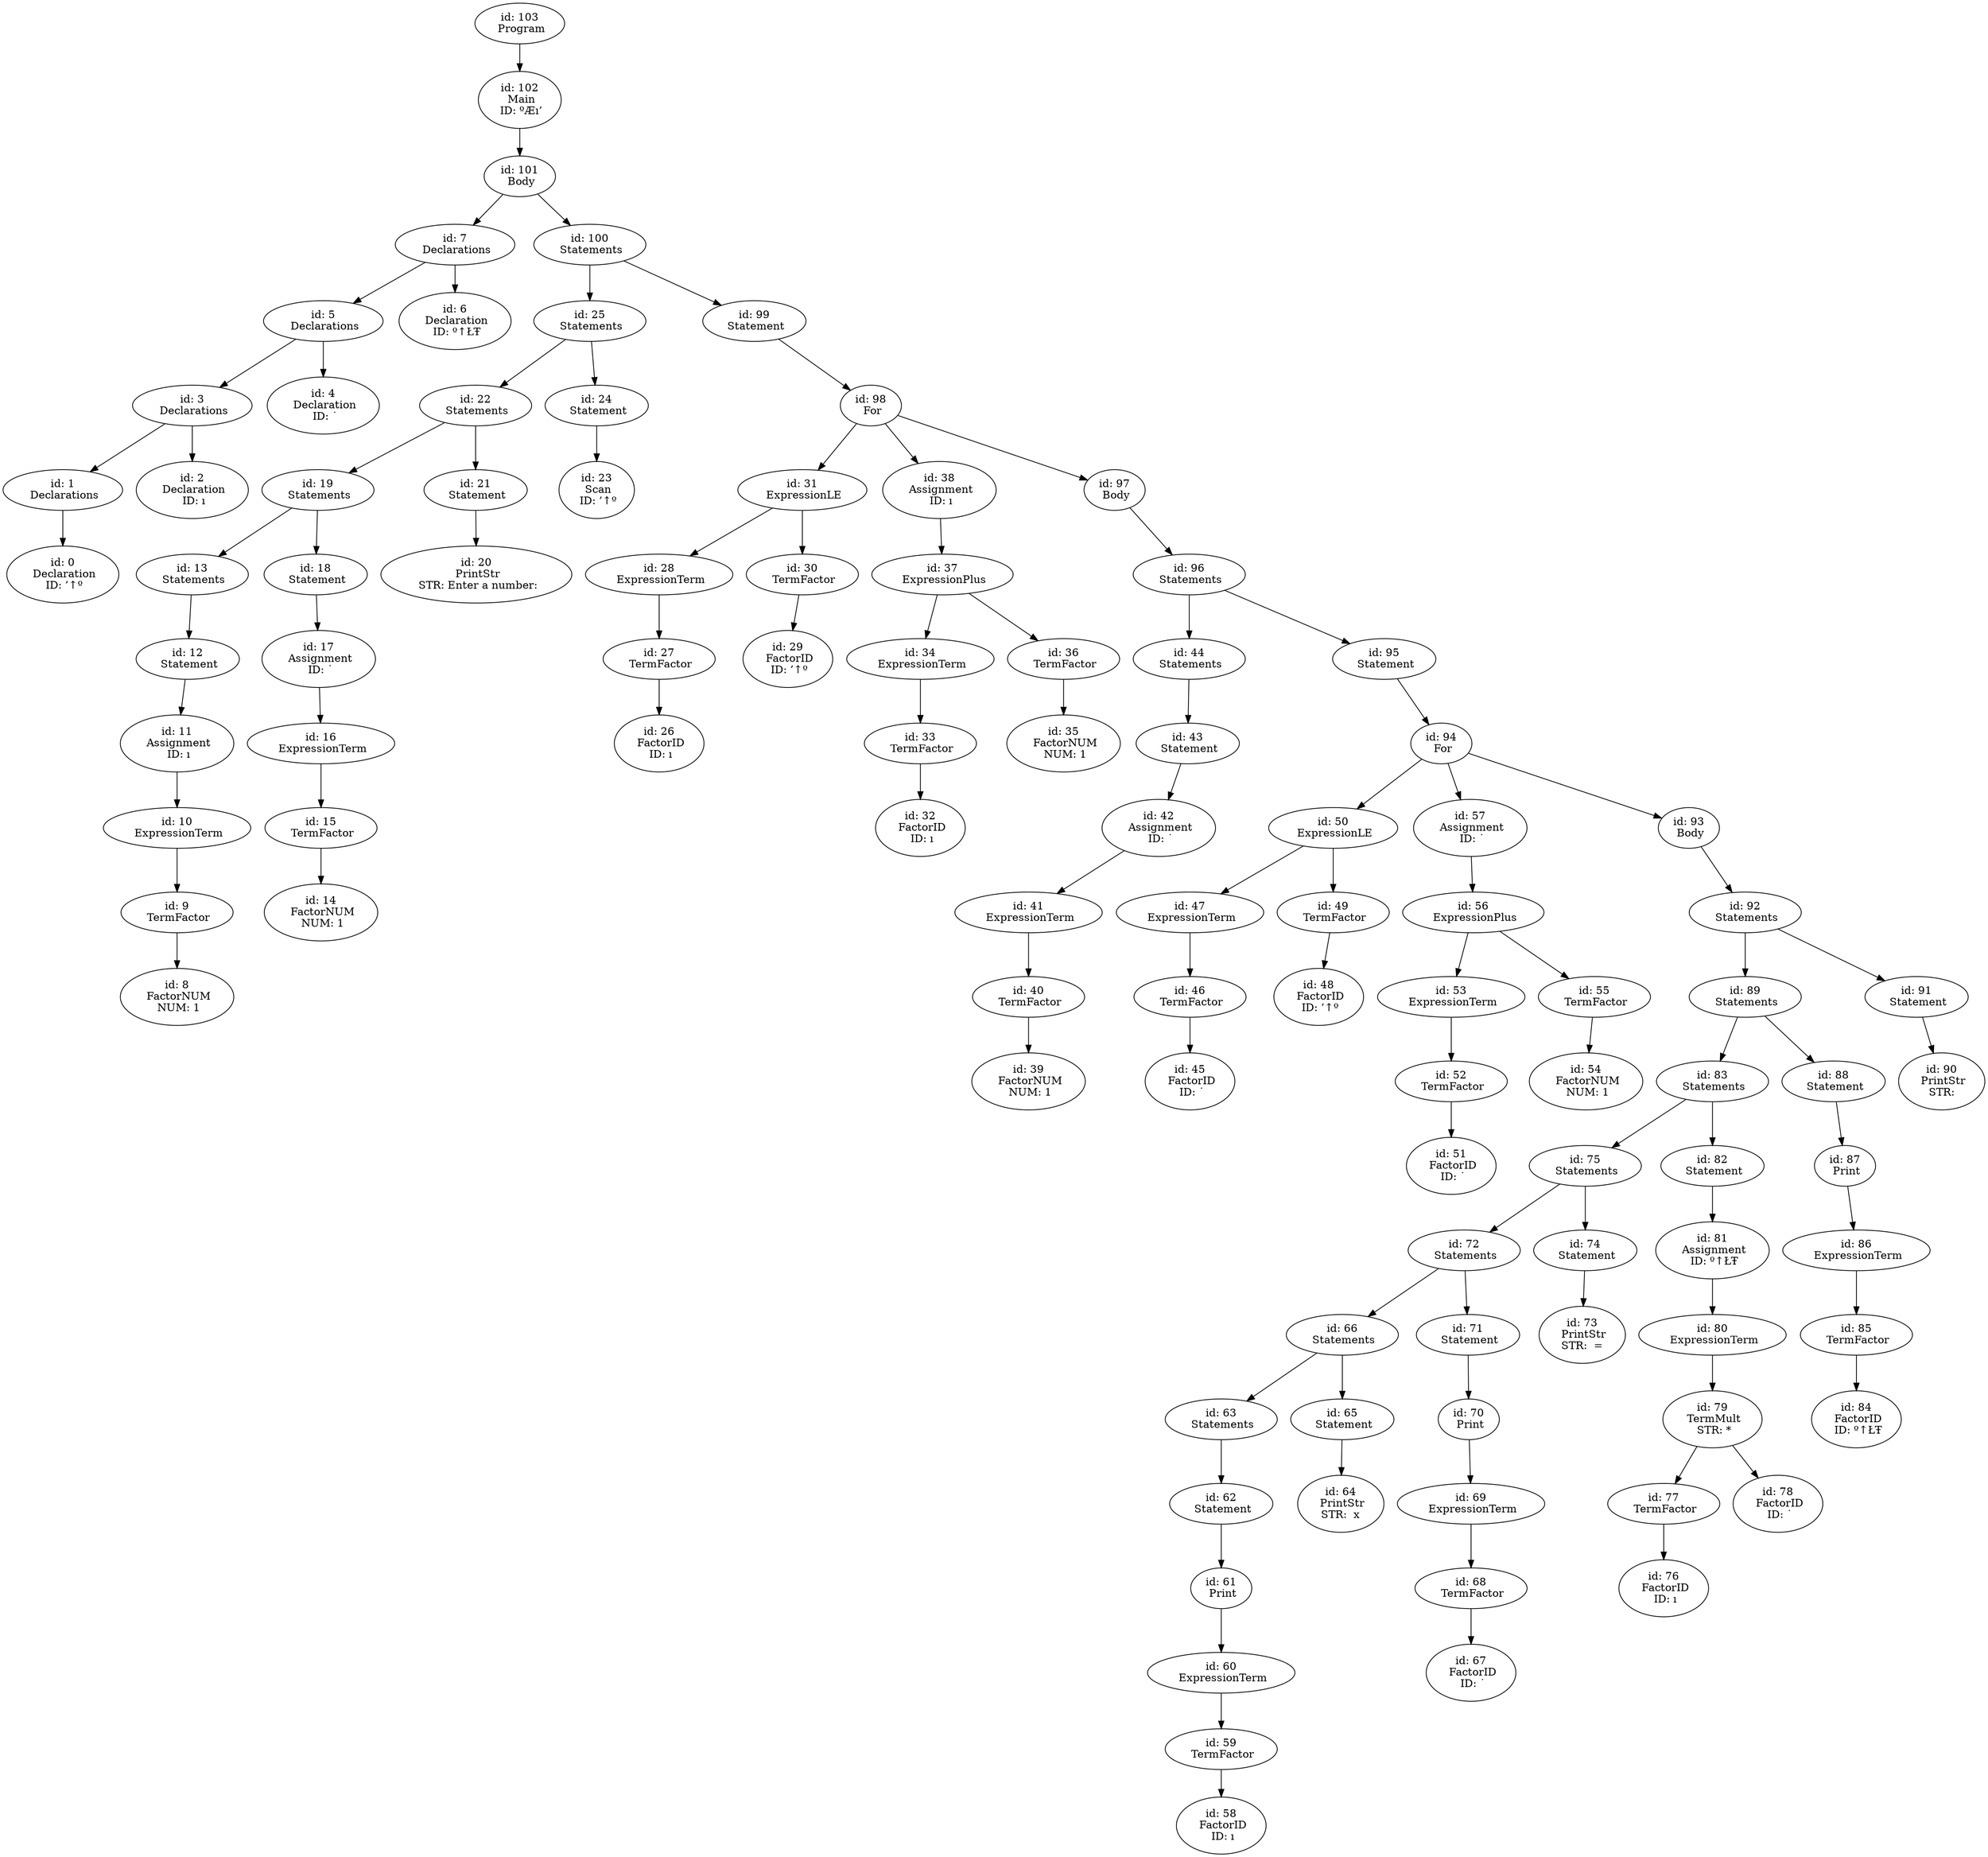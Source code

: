 digraph ast {
n103 [label="id: 103
 Program"];
n103 -> n102;
n102 [label="id: 102
 Main
 ID: ºÆı’"];
n102 -> n101;
n101 [label="id: 101
 Body"];
n101 -> n7;
n7 [label="id: 7
 Declarations"];
n7 -> n5;
n5 [label="id: 5
 Declarations"];
n5 -> n3;
n3 [label="id: 3
 Declarations"];
n3 -> n1;
n1 [label="id: 1
 Declarations"];
n1 -> n0;
n0 [label="id: 0
 Declaration
 ID: ’↑º"];
n3 -> n2;
n2 [label="id: 2
 Declaration
 ID: ı"];
n5 -> n4;
n4 [label="id: 4
 Declaration
 ID: ˙"];
n7 -> n6;
n6 [label="id: 6
 Declaration
 ID: º↑ŁŦ"];
n101 -> n100;
n100 [label="id: 100
 Statements"];
n100 -> n25;
n25 [label="id: 25
 Statements"];
n25 -> n22;
n22 [label="id: 22
 Statements"];
n22 -> n19;
n19 [label="id: 19
 Statements"];
n19 -> n13;
n13 [label="id: 13
 Statements"];
n13 -> n12;
n12 [label="id: 12
 Statement"];
n12 -> n11;
n11 [label="id: 11
 Assignment
 ID: ı"];
n11 -> n10;
n10 [label="id: 10
 ExpressionTerm"];
n10 -> n9;
n9 [label="id: 9
 TermFactor"];
n9 -> n8;
n8 [label="id: 8
 FactorNUM
 NUM: 1"];
n19 -> n18;
n18 [label="id: 18
 Statement"];
n18 -> n17;
n17 [label="id: 17
 Assignment
 ID: ˙"];
n17 -> n16;
n16 [label="id: 16
 ExpressionTerm"];
n16 -> n15;
n15 [label="id: 15
 TermFactor"];
n15 -> n14;
n14 [label="id: 14
 FactorNUM
 NUM: 1"];
n22 -> n21;
n21 [label="id: 21
 Statement"];
n21 -> n20;
n20 [label="id: 20
 PrintStr
 STR: Enter a number:
"];
n25 -> n24;
n24 [label="id: 24
 Statement"];
n24 -> n23;
n23 [label="id: 23
 Scan
 ID: ’↑º"];
n100 -> n99;
n99 [label="id: 99
 Statement"];
n99 -> n98;
n98 [label="id: 98
 For"];
n98 -> n31;
n31 [label="id: 31
 ExpressionLE"];
n31 -> n28;
n28 [label="id: 28
 ExpressionTerm"];
n28 -> n27;
n27 [label="id: 27
 TermFactor"];
n27 -> n26;
n26 [label="id: 26
 FactorID
 ID: ı"];
n31 -> n30;
n30 [label="id: 30
 TermFactor"];
n30 -> n29;
n29 [label="id: 29
 FactorID
 ID: ’↑º"];
n98 -> n38;
n38 [label="id: 38
 Assignment
 ID: ı"];
n38 -> n37;
n37 [label="id: 37
 ExpressionPlus"];
n37 -> n34;
n34 [label="id: 34
 ExpressionTerm"];
n34 -> n33;
n33 [label="id: 33
 TermFactor"];
n33 -> n32;
n32 [label="id: 32
 FactorID
 ID: ı"];
n37 -> n36;
n36 [label="id: 36
 TermFactor"];
n36 -> n35;
n35 [label="id: 35
 FactorNUM
 NUM: 1"];
n98 -> n97;
n97 [label="id: 97
 Body"];
n97 -> n96;
n96 [label="id: 96
 Statements"];
n96 -> n44;
n44 [label="id: 44
 Statements"];
n44 -> n43;
n43 [label="id: 43
 Statement"];
n43 -> n42;
n42 [label="id: 42
 Assignment
 ID: ˙"];
n42 -> n41;
n41 [label="id: 41
 ExpressionTerm"];
n41 -> n40;
n40 [label="id: 40
 TermFactor"];
n40 -> n39;
n39 [label="id: 39
 FactorNUM
 NUM: 1"];
n96 -> n95;
n95 [label="id: 95
 Statement"];
n95 -> n94;
n94 [label="id: 94
 For"];
n94 -> n50;
n50 [label="id: 50
 ExpressionLE"];
n50 -> n47;
n47 [label="id: 47
 ExpressionTerm"];
n47 -> n46;
n46 [label="id: 46
 TermFactor"];
n46 -> n45;
n45 [label="id: 45
 FactorID
 ID: ˙"];
n50 -> n49;
n49 [label="id: 49
 TermFactor"];
n49 -> n48;
n48 [label="id: 48
 FactorID
 ID: ’↑º"];
n94 -> n57;
n57 [label="id: 57
 Assignment
 ID: ˙"];
n57 -> n56;
n56 [label="id: 56
 ExpressionPlus"];
n56 -> n53;
n53 [label="id: 53
 ExpressionTerm"];
n53 -> n52;
n52 [label="id: 52
 TermFactor"];
n52 -> n51;
n51 [label="id: 51
 FactorID
 ID: ˙"];
n56 -> n55;
n55 [label="id: 55
 TermFactor"];
n55 -> n54;
n54 [label="id: 54
 FactorNUM
 NUM: 1"];
n94 -> n93;
n93 [label="id: 93
 Body"];
n93 -> n92;
n92 [label="id: 92
 Statements"];
n92 -> n89;
n89 [label="id: 89
 Statements"];
n89 -> n83;
n83 [label="id: 83
 Statements"];
n83 -> n75;
n75 [label="id: 75
 Statements"];
n75 -> n72;
n72 [label="id: 72
 Statements"];
n72 -> n66;
n66 [label="id: 66
 Statements"];
n66 -> n63;
n63 [label="id: 63
 Statements"];
n63 -> n62;
n62 [label="id: 62
 Statement"];
n62 -> n61;
n61 [label="id: 61
 Print"];
n61 -> n60;
n60 [label="id: 60
 ExpressionTerm"];
n60 -> n59;
n59 [label="id: 59
 TermFactor"];
n59 -> n58;
n58 [label="id: 58
 FactorID
 ID: ı"];
n66 -> n65;
n65 [label="id: 65
 Statement"];
n65 -> n64;
n64 [label="id: 64
 PrintStr
 STR:  x "];
n72 -> n71;
n71 [label="id: 71
 Statement"];
n71 -> n70;
n70 [label="id: 70
 Print"];
n70 -> n69;
n69 [label="id: 69
 ExpressionTerm"];
n69 -> n68;
n68 [label="id: 68
 TermFactor"];
n68 -> n67;
n67 [label="id: 67
 FactorID
 ID: ˙"];
n75 -> n74;
n74 [label="id: 74
 Statement"];
n74 -> n73;
n73 [label="id: 73
 PrintStr
 STR:  = "];
n83 -> n82;
n82 [label="id: 82
 Statement"];
n82 -> n81;
n81 [label="id: 81
 Assignment
 ID: º↑ŁŦ"];
n81 -> n80;
n80 [label="id: 80
 ExpressionTerm"];
n80 -> n79;
n79 [label="id: 79
 TermMult
 STR: *"];
n79 -> n77;
n77 [label="id: 77
 TermFactor"];
n77 -> n76;
n76 [label="id: 76
 FactorID
 ID: ı"];
n79 -> n78;
n78 [label="id: 78
 FactorID
 ID: ˙"];
n89 -> n88;
n88 [label="id: 88
 Statement"];
n88 -> n87;
n87 [label="id: 87
 Print"];
n87 -> n86;
n86 [label="id: 86
 ExpressionTerm"];
n86 -> n85;
n85 [label="id: 85
 TermFactor"];
n85 -> n84;
n84 [label="id: 84
 FactorID
 ID: º↑ŁŦ"];
n92 -> n91;
n91 [label="id: 91
 Statement"];
n91 -> n90;
n90 [label="id: 90
 PrintStr
 STR: 
"];
}
